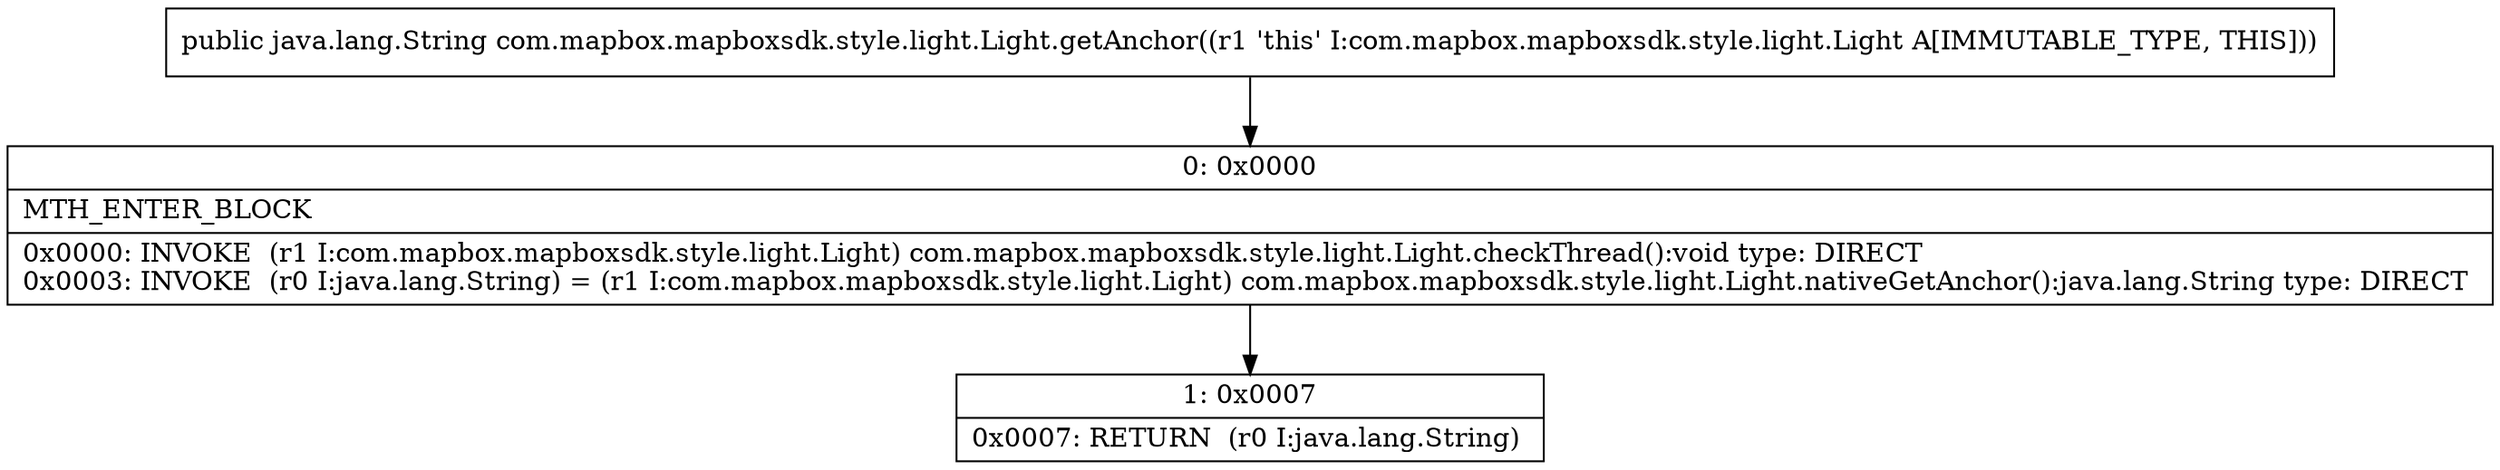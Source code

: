 digraph "CFG forcom.mapbox.mapboxsdk.style.light.Light.getAnchor()Ljava\/lang\/String;" {
Node_0 [shape=record,label="{0\:\ 0x0000|MTH_ENTER_BLOCK\l|0x0000: INVOKE  (r1 I:com.mapbox.mapboxsdk.style.light.Light) com.mapbox.mapboxsdk.style.light.Light.checkThread():void type: DIRECT \l0x0003: INVOKE  (r0 I:java.lang.String) = (r1 I:com.mapbox.mapboxsdk.style.light.Light) com.mapbox.mapboxsdk.style.light.Light.nativeGetAnchor():java.lang.String type: DIRECT \l}"];
Node_1 [shape=record,label="{1\:\ 0x0007|0x0007: RETURN  (r0 I:java.lang.String) \l}"];
MethodNode[shape=record,label="{public java.lang.String com.mapbox.mapboxsdk.style.light.Light.getAnchor((r1 'this' I:com.mapbox.mapboxsdk.style.light.Light A[IMMUTABLE_TYPE, THIS])) }"];
MethodNode -> Node_0;
Node_0 -> Node_1;
}

